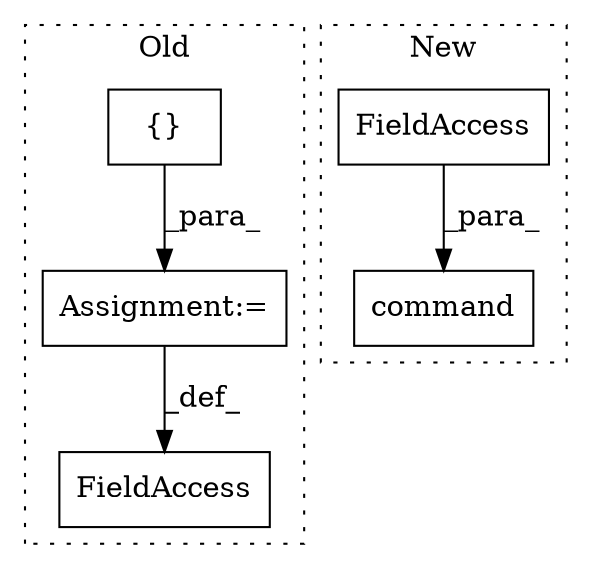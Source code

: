 digraph G {
subgraph cluster0 {
1 [label="{}" a="4" s="2995,4799" l="1,1" shape="box"];
4 [label="FieldAccess" a="22" s="2938" l="20" shape="box"];
5 [label="Assignment:=" a="7" s="2958" l="1" shape="box"];
label = "Old";
style="dotted";
}
subgraph cluster1 {
2 [label="command" a="32" s="4247,4263" l="8,1" shape="box"];
3 [label="FieldAccess" a="22" s="4255" l="8" shape="box"];
label = "New";
style="dotted";
}
1 -> 5 [label="_para_"];
3 -> 2 [label="_para_"];
5 -> 4 [label="_def_"];
}